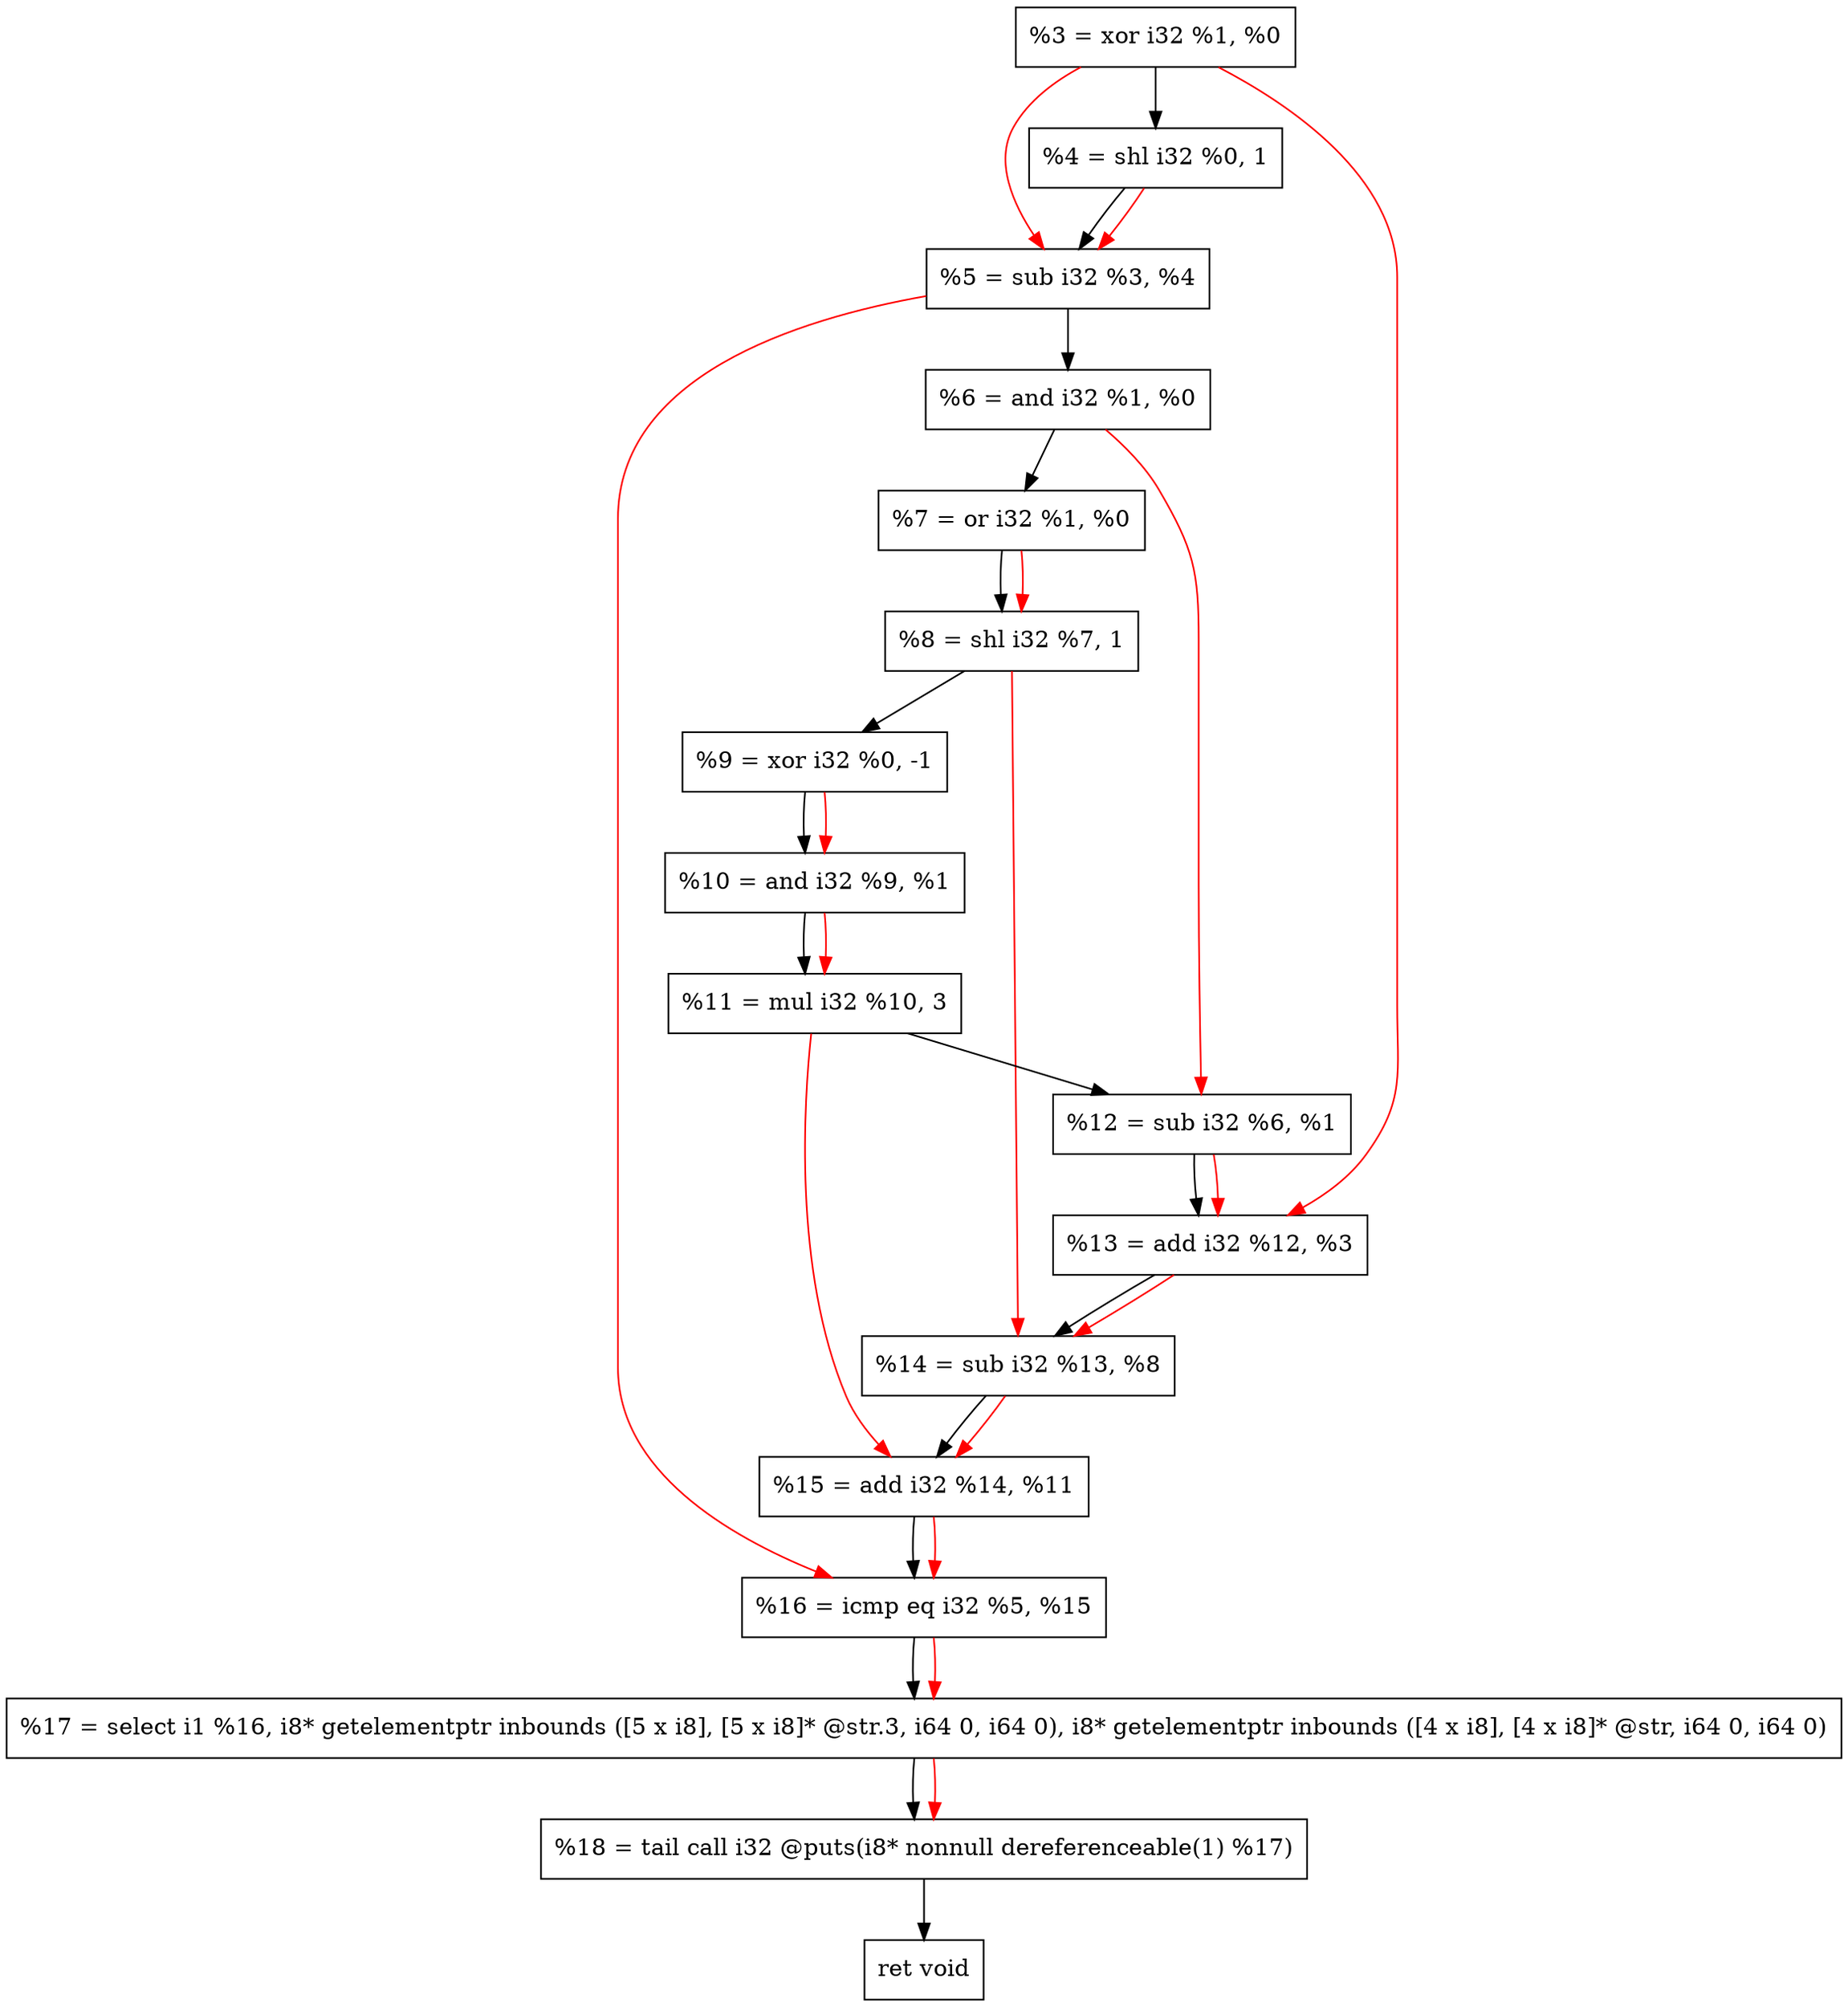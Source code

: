 digraph "DFG for'crackme' function" {
	Node0x640360[shape=record, label="  %3 = xor i32 %1, %0"];
	Node0x640a10[shape=record, label="  %4 = shl i32 %0, 1"];
	Node0x640ad0[shape=record, label="  %5 = sub i32 %3, %4"];
	Node0x640b40[shape=record, label="  %6 = and i32 %1, %0"];
	Node0x640bb0[shape=record, label="  %7 = or i32 %1, %0"];
	Node0x640c20[shape=record, label="  %8 = shl i32 %7, 1"];
	Node0x640c90[shape=record, label="  %9 = xor i32 %0, -1"];
	Node0x640d00[shape=record, label="  %10 = and i32 %9, %1"];
	Node0x640da0[shape=record, label="  %11 = mul i32 %10, 3"];
	Node0x640e10[shape=record, label="  %12 = sub i32 %6, %1"];
	Node0x640e80[shape=record, label="  %13 = add i32 %12, %3"];
	Node0x640ef0[shape=record, label="  %14 = sub i32 %13, %8"];
	Node0x640f60[shape=record, label="  %15 = add i32 %14, %11"];
	Node0x640fd0[shape=record, label="  %16 = icmp eq i32 %5, %15"];
	Node0x5e1268[shape=record, label="  %17 = select i1 %16, i8* getelementptr inbounds ([5 x i8], [5 x i8]* @str.3, i64 0, i64 0), i8* getelementptr inbounds ([4 x i8], [4 x i8]* @str, i64 0, i64 0)"];
	Node0x641470[shape=record, label="  %18 = tail call i32 @puts(i8* nonnull dereferenceable(1) %17)"];
	Node0x6414c0[shape=record, label="  ret void"];
	Node0x640360 -> Node0x640a10;
	Node0x640a10 -> Node0x640ad0;
	Node0x640ad0 -> Node0x640b40;
	Node0x640b40 -> Node0x640bb0;
	Node0x640bb0 -> Node0x640c20;
	Node0x640c20 -> Node0x640c90;
	Node0x640c90 -> Node0x640d00;
	Node0x640d00 -> Node0x640da0;
	Node0x640da0 -> Node0x640e10;
	Node0x640e10 -> Node0x640e80;
	Node0x640e80 -> Node0x640ef0;
	Node0x640ef0 -> Node0x640f60;
	Node0x640f60 -> Node0x640fd0;
	Node0x640fd0 -> Node0x5e1268;
	Node0x5e1268 -> Node0x641470;
	Node0x641470 -> Node0x6414c0;
edge [color=red]
	Node0x640360 -> Node0x640ad0;
	Node0x640a10 -> Node0x640ad0;
	Node0x640bb0 -> Node0x640c20;
	Node0x640c90 -> Node0x640d00;
	Node0x640d00 -> Node0x640da0;
	Node0x640b40 -> Node0x640e10;
	Node0x640e10 -> Node0x640e80;
	Node0x640360 -> Node0x640e80;
	Node0x640e80 -> Node0x640ef0;
	Node0x640c20 -> Node0x640ef0;
	Node0x640ef0 -> Node0x640f60;
	Node0x640da0 -> Node0x640f60;
	Node0x640ad0 -> Node0x640fd0;
	Node0x640f60 -> Node0x640fd0;
	Node0x640fd0 -> Node0x5e1268;
	Node0x5e1268 -> Node0x641470;
}
